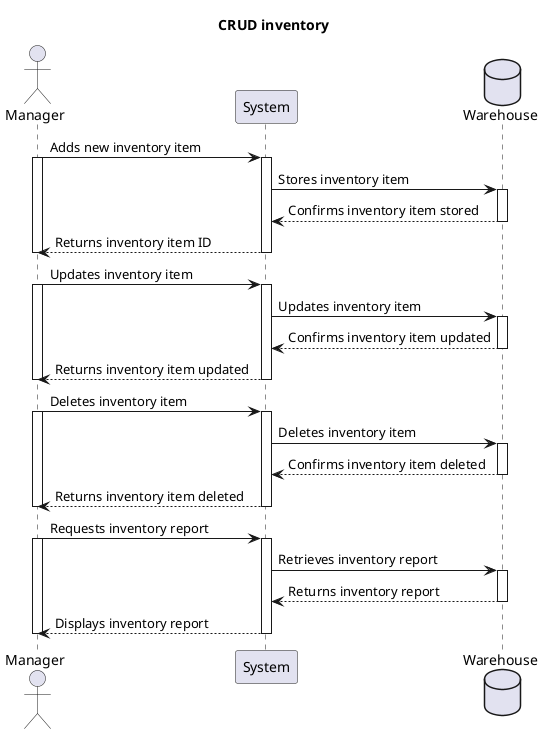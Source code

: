 @startuml
Title CRUD inventory
Actor Manager
participant System
Database Warehouse

Manager -> System: Adds new inventory item
activate Manager
activate System
System -> Warehouse: Stores inventory item
activate Warehouse
Warehouse --> System: Confirms inventory item stored
deactivate Warehouse
System --> Manager: Returns inventory item ID
deactivate System
deactivate Manager

Manager -> System: Updates inventory item
activate Manager
activate System
System -> Warehouse: Updates inventory item
activate Warehouse
Warehouse --> System: Confirms inventory item updated
deactivate Warehouse
System --> Manager: Returns inventory item updated
deactivate System
deactivate Manager

Manager -> System: Deletes inventory item
activate Manager
activate System
System -> Warehouse: Deletes inventory item
activate Warehouse
Warehouse --> System: Confirms inventory item deleted
deactivate Warehouse
System --> Manager: Returns inventory item deleted
deactivate System
deactivate Manager

Manager -> System: Requests inventory report
activate Manager
activate System
System -> Warehouse: Retrieves inventory report
activate Warehouse
Warehouse --> System: Returns inventory report
deactivate Warehouse
System --> Manager: Displays inventory report
deactivate System
deactivate Manager
@enduml
